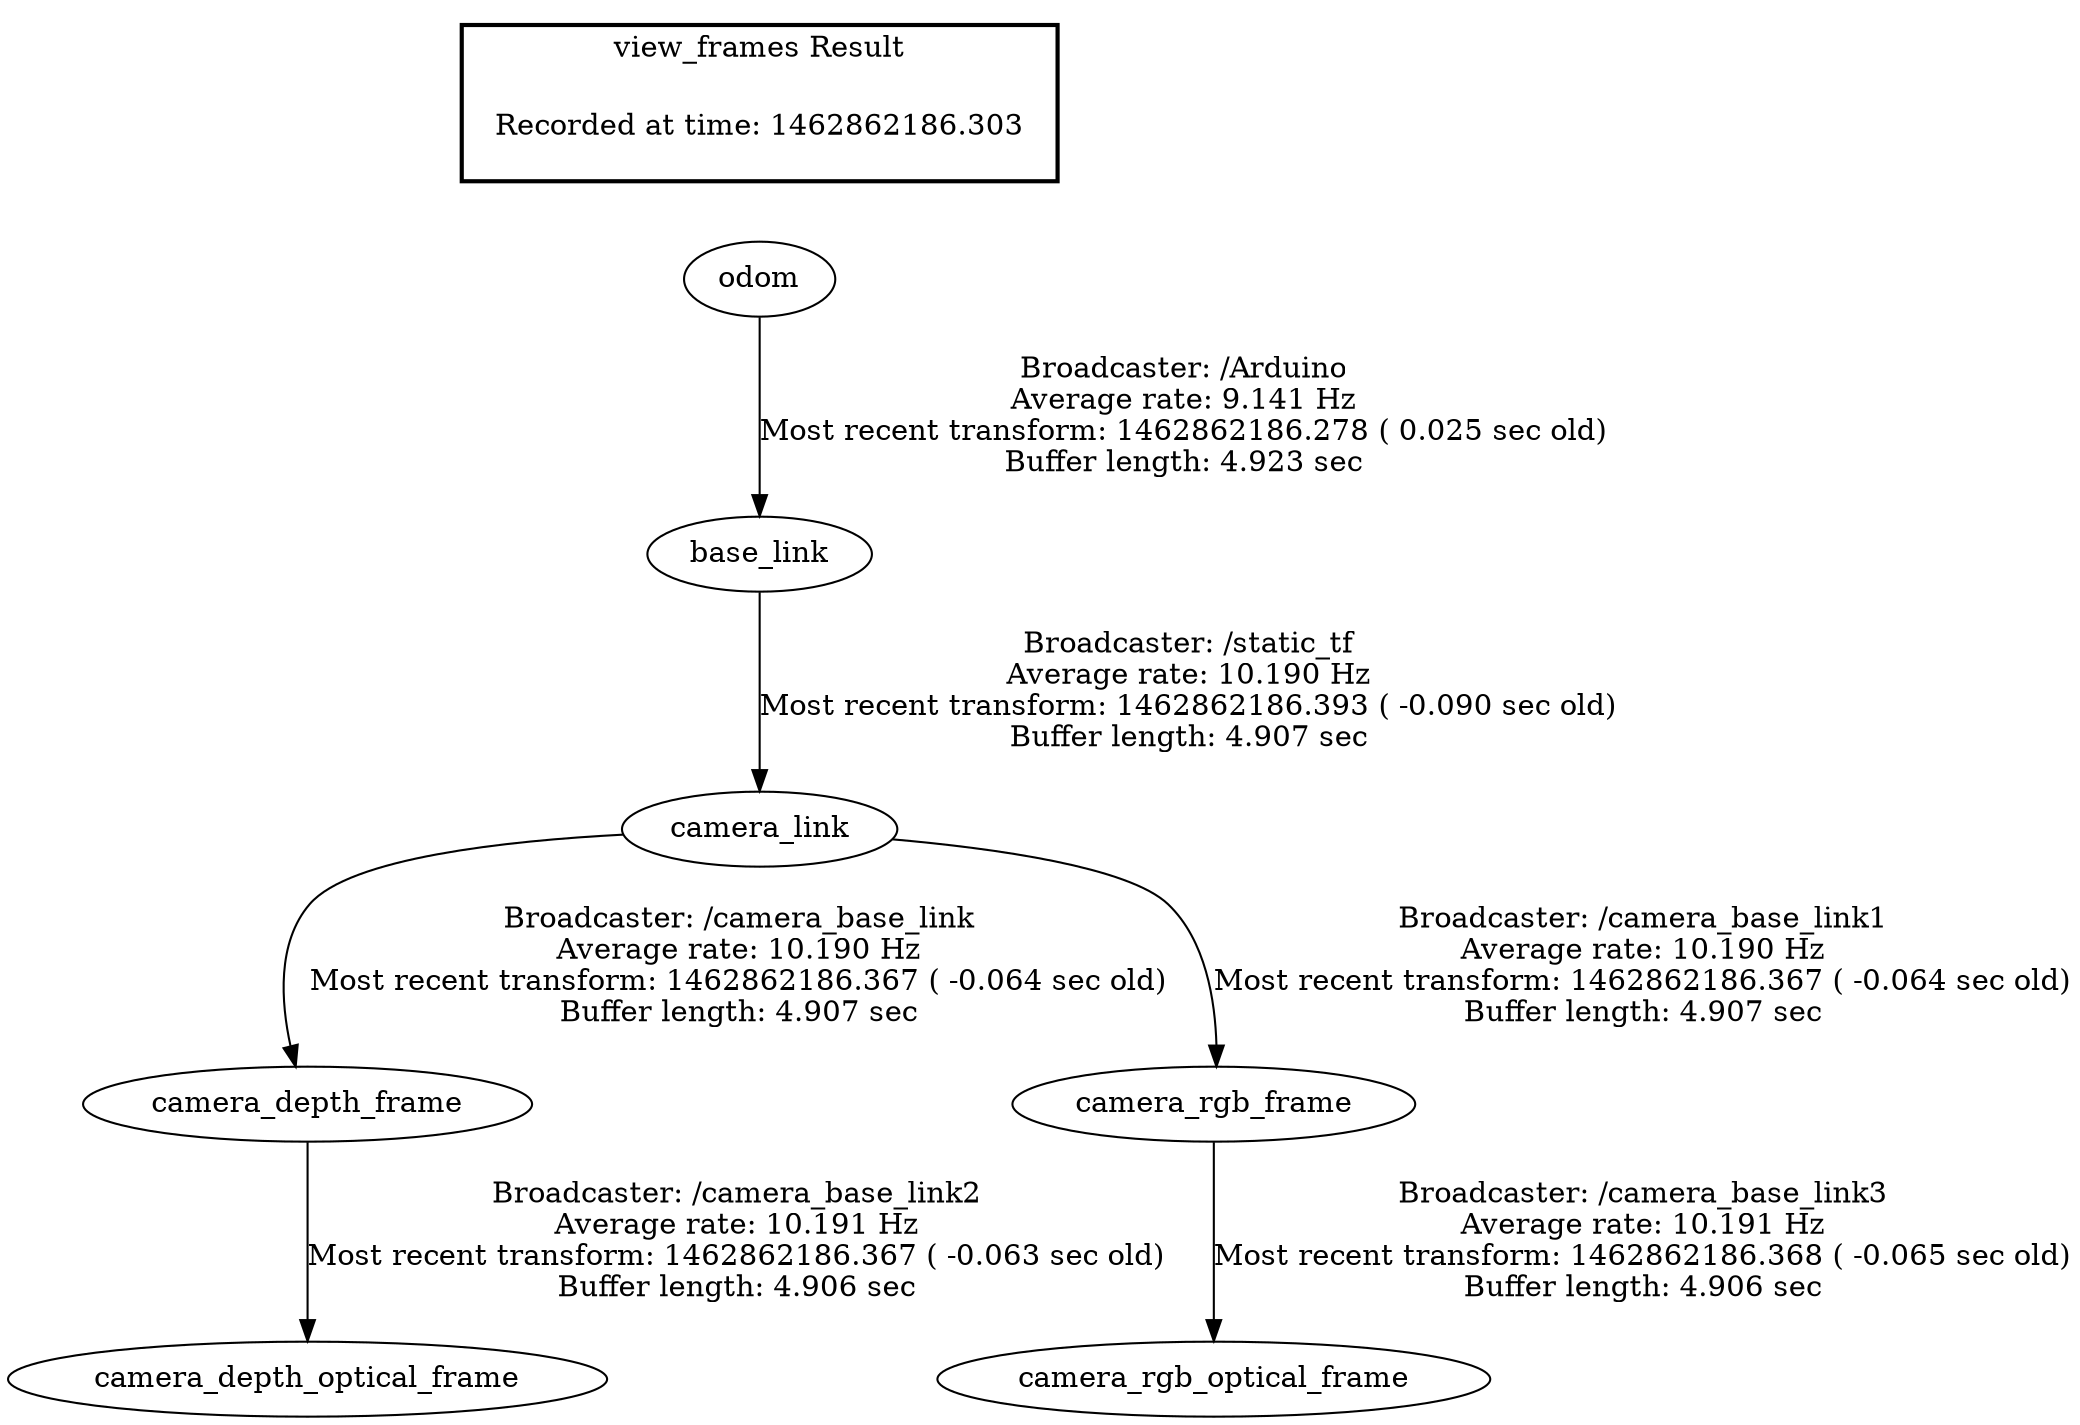 digraph G {
"odom" -> "base_link"[label="Broadcaster: /Arduino\nAverage rate: 9.141 Hz\nMost recent transform: 1462862186.278 ( 0.025 sec old)\nBuffer length: 4.923 sec\n"];
"camera_link" -> "camera_depth_frame"[label="Broadcaster: /camera_base_link\nAverage rate: 10.190 Hz\nMost recent transform: 1462862186.367 ( -0.064 sec old)\nBuffer length: 4.907 sec\n"];
"base_link" -> "camera_link"[label="Broadcaster: /static_tf\nAverage rate: 10.190 Hz\nMost recent transform: 1462862186.393 ( -0.090 sec old)\nBuffer length: 4.907 sec\n"];
"camera_depth_frame" -> "camera_depth_optical_frame"[label="Broadcaster: /camera_base_link2\nAverage rate: 10.191 Hz\nMost recent transform: 1462862186.367 ( -0.063 sec old)\nBuffer length: 4.906 sec\n"];
"camera_link" -> "camera_rgb_frame"[label="Broadcaster: /camera_base_link1\nAverage rate: 10.190 Hz\nMost recent transform: 1462862186.367 ( -0.064 sec old)\nBuffer length: 4.907 sec\n"];
"camera_rgb_frame" -> "camera_rgb_optical_frame"[label="Broadcaster: /camera_base_link3\nAverage rate: 10.191 Hz\nMost recent transform: 1462862186.368 ( -0.065 sec old)\nBuffer length: 4.906 sec\n"];
edge [style=invis];
 subgraph cluster_legend { style=bold; color=black; label ="view_frames Result";
"Recorded at time: 1462862186.303"[ shape=plaintext ] ;
 }->"odom";
}